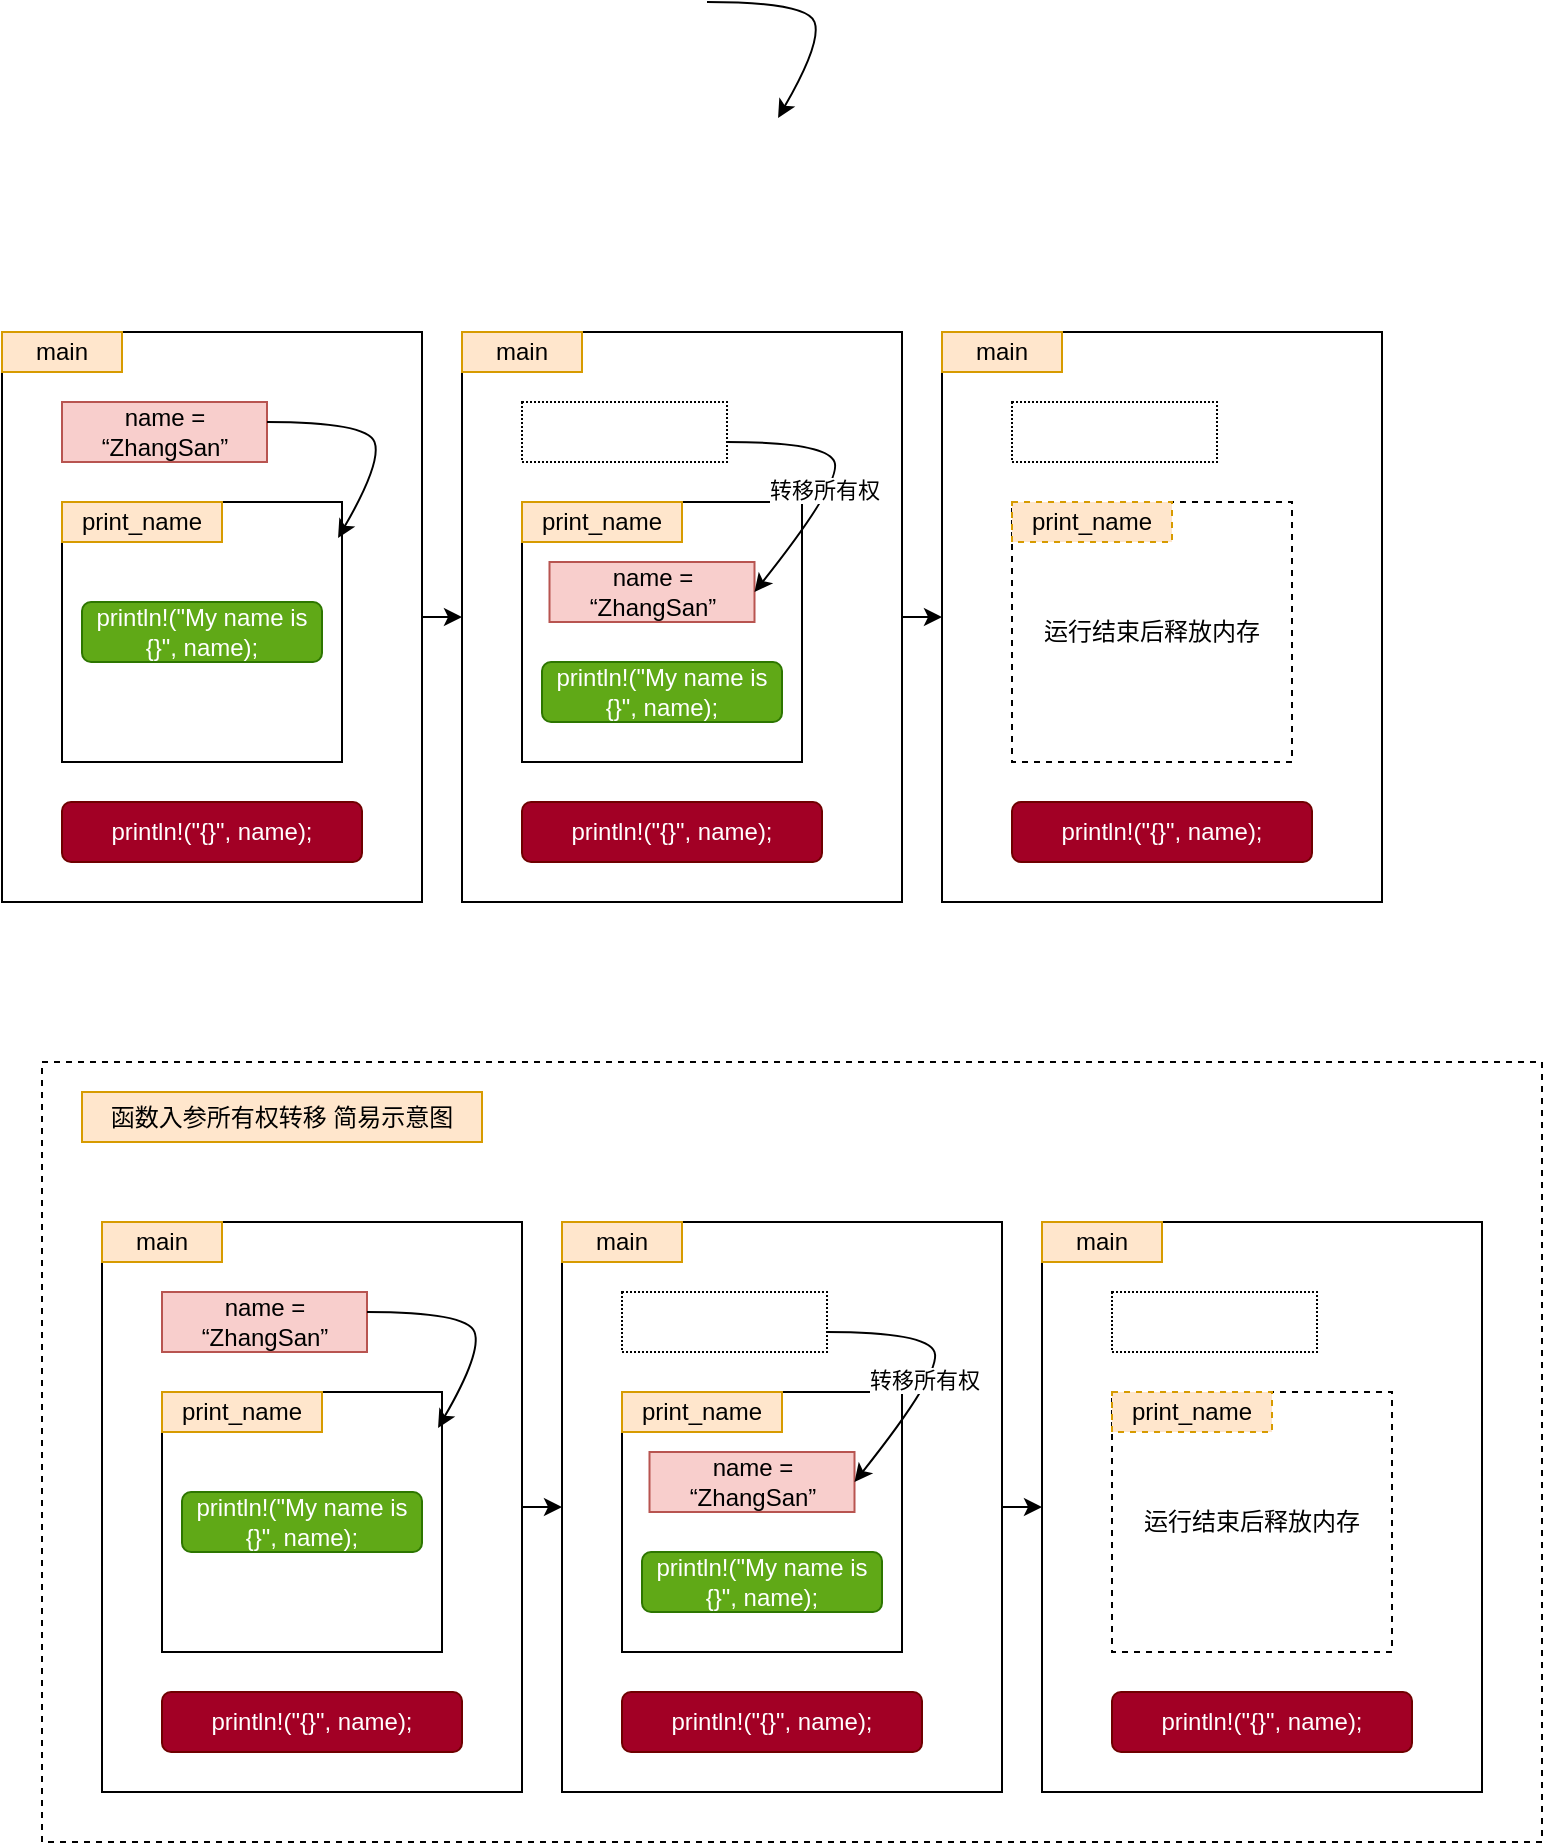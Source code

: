 <mxfile version="20.4.0" type="github">
  <diagram id="28t0JRj2LcRly64PCXJc" name="第 1 页">
    <mxGraphModel dx="1038" dy="634" grid="1" gridSize="10" guides="1" tooltips="1" connect="1" arrows="1" fold="1" page="1" pageScale="1" pageWidth="827" pageHeight="1169" math="0" shadow="0">
      <root>
        <mxCell id="0" />
        <mxCell id="1" parent="0" />
        <mxCell id="t1_hp1SueR0QkUgVIfza-41" style="edgeStyle=orthogonalEdgeStyle;rounded=0;orthogonalLoop=1;jettySize=auto;html=1;exitX=1;exitY=0.5;exitDx=0;exitDy=0;entryX=0;entryY=0.5;entryDx=0;entryDy=0;" edge="1" parent="1" source="t1_hp1SueR0QkUgVIfza-9" target="t1_hp1SueR0QkUgVIfza-14">
          <mxGeometry relative="1" as="geometry" />
        </mxCell>
        <mxCell id="t1_hp1SueR0QkUgVIfza-9" value="" style="rounded=0;whiteSpace=wrap;html=1;" vertex="1" parent="1">
          <mxGeometry x="80" y="205" width="210" height="285" as="geometry" />
        </mxCell>
        <mxCell id="t1_hp1SueR0QkUgVIfza-1" value="" style="rounded=0;whiteSpace=wrap;html=1;" vertex="1" parent="1">
          <mxGeometry x="110" y="290" width="140" height="130" as="geometry" />
        </mxCell>
        <mxCell id="t1_hp1SueR0QkUgVIfza-3" value="name = “ZhangSan”" style="text;html=1;strokeColor=#b85450;fillColor=#f8cecc;align=center;verticalAlign=middle;whiteSpace=wrap;rounded=0;" vertex="1" parent="1">
          <mxGeometry x="110" y="240" width="102.5" height="30" as="geometry" />
        </mxCell>
        <mxCell id="t1_hp1SueR0QkUgVIfza-4" value="main" style="rounded=0;whiteSpace=wrap;html=1;fillColor=#ffe6cc;strokeColor=#d79b00;" vertex="1" parent="1">
          <mxGeometry x="80" y="205" width="60" height="20" as="geometry" />
        </mxCell>
        <mxCell id="t1_hp1SueR0QkUgVIfza-5" value="print_name" style="rounded=0;whiteSpace=wrap;html=1;fillColor=#ffe6cc;strokeColor=#d79b00;" vertex="1" parent="1">
          <mxGeometry x="110" y="290" width="80" height="20" as="geometry" />
        </mxCell>
        <mxCell id="t1_hp1SueR0QkUgVIfza-7" value="println!(&quot;{}&quot;, name);" style="rounded=1;whiteSpace=wrap;html=1;fillColor=#a20025;strokeColor=#6F0000;fontColor=#ffffff;" vertex="1" parent="1">
          <mxGeometry x="110" y="440" width="150" height="30" as="geometry" />
        </mxCell>
        <mxCell id="t1_hp1SueR0QkUgVIfza-8" value="println!(&quot;My name is {}&quot;, name);" style="rounded=1;whiteSpace=wrap;html=1;fillColor=#60a917;strokeColor=#2D7600;fontColor=#ffffff;" vertex="1" parent="1">
          <mxGeometry x="120" y="340" width="120" height="30" as="geometry" />
        </mxCell>
        <mxCell id="t1_hp1SueR0QkUgVIfza-42" style="edgeStyle=orthogonalEdgeStyle;rounded=0;orthogonalLoop=1;jettySize=auto;html=1;exitX=1;exitY=0.5;exitDx=0;exitDy=0;entryX=0;entryY=0.5;entryDx=0;entryDy=0;" edge="1" parent="1" source="t1_hp1SueR0QkUgVIfza-14" target="t1_hp1SueR0QkUgVIfza-23">
          <mxGeometry relative="1" as="geometry" />
        </mxCell>
        <mxCell id="t1_hp1SueR0QkUgVIfza-14" value="" style="rounded=0;whiteSpace=wrap;html=1;" vertex="1" parent="1">
          <mxGeometry x="310" y="205" width="220" height="285" as="geometry" />
        </mxCell>
        <mxCell id="t1_hp1SueR0QkUgVIfza-15" value="" style="rounded=0;whiteSpace=wrap;html=1;" vertex="1" parent="1">
          <mxGeometry x="340" y="290" width="140" height="130" as="geometry" />
        </mxCell>
        <mxCell id="t1_hp1SueR0QkUgVIfza-16" value="name = “ZhangSan”" style="text;html=1;strokeColor=#b85450;fillColor=#f8cecc;align=center;verticalAlign=middle;whiteSpace=wrap;rounded=0;" vertex="1" parent="1">
          <mxGeometry x="353.75" y="320" width="102.5" height="30" as="geometry" />
        </mxCell>
        <mxCell id="t1_hp1SueR0QkUgVIfza-17" value="main" style="rounded=0;whiteSpace=wrap;html=1;fillColor=#ffe6cc;strokeColor=#d79b00;" vertex="1" parent="1">
          <mxGeometry x="310" y="205" width="60" height="20" as="geometry" />
        </mxCell>
        <mxCell id="t1_hp1SueR0QkUgVIfza-18" value="print_name" style="rounded=0;whiteSpace=wrap;html=1;fillColor=#ffe6cc;strokeColor=#d79b00;" vertex="1" parent="1">
          <mxGeometry x="340" y="290" width="80" height="20" as="geometry" />
        </mxCell>
        <mxCell id="t1_hp1SueR0QkUgVIfza-19" value="println!(&quot;{}&quot;, name);" style="rounded=1;whiteSpace=wrap;html=1;fillColor=#a20025;strokeColor=#6F0000;fontColor=#ffffff;" vertex="1" parent="1">
          <mxGeometry x="340" y="440" width="150" height="30" as="geometry" />
        </mxCell>
        <mxCell id="t1_hp1SueR0QkUgVIfza-20" value="println!(&quot;My name is {}&quot;, name);" style="rounded=1;whiteSpace=wrap;html=1;fillColor=#60a917;strokeColor=#2D7600;fontColor=#ffffff;" vertex="1" parent="1">
          <mxGeometry x="350" y="370" width="120" height="30" as="geometry" />
        </mxCell>
        <mxCell id="t1_hp1SueR0QkUgVIfza-23" value="" style="rounded=0;whiteSpace=wrap;html=1;" vertex="1" parent="1">
          <mxGeometry x="550" y="205" width="220" height="285" as="geometry" />
        </mxCell>
        <mxCell id="t1_hp1SueR0QkUgVIfza-26" value="main" style="rounded=0;whiteSpace=wrap;html=1;fillColor=#ffe6cc;strokeColor=#d79b00;" vertex="1" parent="1">
          <mxGeometry x="550" y="205" width="60" height="20" as="geometry" />
        </mxCell>
        <mxCell id="t1_hp1SueR0QkUgVIfza-28" value="println!(&quot;{}&quot;, name);" style="rounded=1;whiteSpace=wrap;html=1;fillColor=#a20025;strokeColor=#6F0000;fontColor=#ffffff;" vertex="1" parent="1">
          <mxGeometry x="585" y="440" width="150" height="30" as="geometry" />
        </mxCell>
        <mxCell id="t1_hp1SueR0QkUgVIfza-30" value="" style="curved=1;endArrow=classic;html=1;rounded=0;entryX=0.986;entryY=0.138;entryDx=0;entryDy=0;entryPerimeter=0;" edge="1" parent="1" target="t1_hp1SueR0QkUgVIfza-1">
          <mxGeometry width="50" height="50" relative="1" as="geometry">
            <mxPoint x="212.5" y="250" as="sourcePoint" />
            <mxPoint x="262.5" y="310" as="targetPoint" />
            <Array as="points">
              <mxPoint x="262.5" y="250" />
              <mxPoint x="270" y="270" />
            </Array>
          </mxGeometry>
        </mxCell>
        <mxCell id="t1_hp1SueR0QkUgVIfza-32" value="" style="text;html=1;align=center;verticalAlign=middle;whiteSpace=wrap;rounded=0;strokeColor=default;dashed=1;dashPattern=1 1;" vertex="1" parent="1">
          <mxGeometry x="340" y="240" width="102.5" height="30" as="geometry" />
        </mxCell>
        <mxCell id="t1_hp1SueR0QkUgVIfza-34" value="" style="curved=1;endArrow=classic;html=1;rounded=0;entryX=0.986;entryY=0.138;entryDx=0;entryDy=0;entryPerimeter=0;" edge="1" parent="1">
          <mxGeometry width="50" height="50" relative="1" as="geometry">
            <mxPoint x="432.5" y="40" as="sourcePoint" />
            <mxPoint x="468.04" y="97.94" as="targetPoint" />
            <Array as="points">
              <mxPoint x="482.5" y="40" />
              <mxPoint x="490" y="60" />
            </Array>
          </mxGeometry>
        </mxCell>
        <mxCell id="t1_hp1SueR0QkUgVIfza-35" value="" style="curved=1;endArrow=classic;html=1;rounded=0;entryX=1;entryY=0.5;entryDx=0;entryDy=0;" edge="1" parent="1" target="t1_hp1SueR0QkUgVIfza-16">
          <mxGeometry width="50" height="50" relative="1" as="geometry">
            <mxPoint x="442.5" y="260" as="sourcePoint" />
            <mxPoint x="442.5" y="340" as="targetPoint" />
            <Array as="points">
              <mxPoint x="492.5" y="260" />
              <mxPoint x="500" y="280" />
            </Array>
          </mxGeometry>
        </mxCell>
        <mxCell id="t1_hp1SueR0QkUgVIfza-37" value="转移所有权" style="edgeLabel;html=1;align=center;verticalAlign=middle;resizable=0;points=[];" vertex="1" connectable="0" parent="t1_hp1SueR0QkUgVIfza-35">
          <mxGeometry x="0.132" y="-5" relative="1" as="geometry">
            <mxPoint as="offset" />
          </mxGeometry>
        </mxCell>
        <mxCell id="t1_hp1SueR0QkUgVIfza-38" value="" style="text;html=1;align=center;verticalAlign=middle;whiteSpace=wrap;rounded=0;strokeColor=default;dashed=1;dashPattern=1 1;" vertex="1" parent="1">
          <mxGeometry x="585" y="240" width="102.5" height="30" as="geometry" />
        </mxCell>
        <mxCell id="t1_hp1SueR0QkUgVIfza-39" value="运行结束后释放内存" style="rounded=0;whiteSpace=wrap;html=1;dashed=1;" vertex="1" parent="1">
          <mxGeometry x="585" y="290" width="140" height="130" as="geometry" />
        </mxCell>
        <mxCell id="t1_hp1SueR0QkUgVIfza-40" value="print_name" style="rounded=0;whiteSpace=wrap;html=1;fillColor=#ffe6cc;strokeColor=#d79b00;dashed=1;" vertex="1" parent="1">
          <mxGeometry x="585" y="290" width="80" height="20" as="geometry" />
        </mxCell>
        <mxCell id="t1_hp1SueR0QkUgVIfza-43" value="" style="rounded=0;whiteSpace=wrap;html=1;dashed=1;strokeColor=default;" vertex="1" parent="1">
          <mxGeometry x="100" y="570" width="750" height="390" as="geometry" />
        </mxCell>
        <mxCell id="t1_hp1SueR0QkUgVIfza-44" value="函数入参所有权转移 简易示意图" style="rounded=0;whiteSpace=wrap;html=1;fillColor=#ffe6cc;strokeColor=#d79b00;" vertex="1" parent="1">
          <mxGeometry x="120" y="585" width="200" height="25" as="geometry" />
        </mxCell>
        <mxCell id="t1_hp1SueR0QkUgVIfza-45" style="edgeStyle=orthogonalEdgeStyle;rounded=0;orthogonalLoop=1;jettySize=auto;html=1;exitX=1;exitY=0.5;exitDx=0;exitDy=0;entryX=0;entryY=0.5;entryDx=0;entryDy=0;" edge="1" parent="1" source="t1_hp1SueR0QkUgVIfza-46" target="t1_hp1SueR0QkUgVIfza-54">
          <mxGeometry relative="1" as="geometry" />
        </mxCell>
        <mxCell id="t1_hp1SueR0QkUgVIfza-46" value="" style="rounded=0;whiteSpace=wrap;html=1;" vertex="1" parent="1">
          <mxGeometry x="130" y="650" width="210" height="285" as="geometry" />
        </mxCell>
        <mxCell id="t1_hp1SueR0QkUgVIfza-47" value="" style="rounded=0;whiteSpace=wrap;html=1;" vertex="1" parent="1">
          <mxGeometry x="160" y="735" width="140" height="130" as="geometry" />
        </mxCell>
        <mxCell id="t1_hp1SueR0QkUgVIfza-48" value="name = “ZhangSan”" style="text;html=1;strokeColor=#b85450;fillColor=#f8cecc;align=center;verticalAlign=middle;whiteSpace=wrap;rounded=0;" vertex="1" parent="1">
          <mxGeometry x="160" y="685" width="102.5" height="30" as="geometry" />
        </mxCell>
        <mxCell id="t1_hp1SueR0QkUgVIfza-49" value="main" style="rounded=0;whiteSpace=wrap;html=1;fillColor=#ffe6cc;strokeColor=#d79b00;" vertex="1" parent="1">
          <mxGeometry x="130" y="650" width="60" height="20" as="geometry" />
        </mxCell>
        <mxCell id="t1_hp1SueR0QkUgVIfza-50" value="print_name" style="rounded=0;whiteSpace=wrap;html=1;fillColor=#ffe6cc;strokeColor=#d79b00;" vertex="1" parent="1">
          <mxGeometry x="160" y="735" width="80" height="20" as="geometry" />
        </mxCell>
        <mxCell id="t1_hp1SueR0QkUgVIfza-51" value="println!(&quot;{}&quot;, name);" style="rounded=1;whiteSpace=wrap;html=1;fillColor=#a20025;strokeColor=#6F0000;fontColor=#ffffff;" vertex="1" parent="1">
          <mxGeometry x="160" y="885" width="150" height="30" as="geometry" />
        </mxCell>
        <mxCell id="t1_hp1SueR0QkUgVIfza-52" value="println!(&quot;My name is {}&quot;, name);" style="rounded=1;whiteSpace=wrap;html=1;fillColor=#60a917;strokeColor=#2D7600;fontColor=#ffffff;" vertex="1" parent="1">
          <mxGeometry x="170" y="785" width="120" height="30" as="geometry" />
        </mxCell>
        <mxCell id="t1_hp1SueR0QkUgVIfza-53" style="edgeStyle=orthogonalEdgeStyle;rounded=0;orthogonalLoop=1;jettySize=auto;html=1;exitX=1;exitY=0.5;exitDx=0;exitDy=0;entryX=0;entryY=0.5;entryDx=0;entryDy=0;" edge="1" parent="1" source="t1_hp1SueR0QkUgVIfza-54" target="t1_hp1SueR0QkUgVIfza-61">
          <mxGeometry relative="1" as="geometry" />
        </mxCell>
        <mxCell id="t1_hp1SueR0QkUgVIfza-54" value="" style="rounded=0;whiteSpace=wrap;html=1;" vertex="1" parent="1">
          <mxGeometry x="360" y="650" width="220" height="285" as="geometry" />
        </mxCell>
        <mxCell id="t1_hp1SueR0QkUgVIfza-55" value="" style="rounded=0;whiteSpace=wrap;html=1;" vertex="1" parent="1">
          <mxGeometry x="390" y="735" width="140" height="130" as="geometry" />
        </mxCell>
        <mxCell id="t1_hp1SueR0QkUgVIfza-56" value="name = “ZhangSan”" style="text;html=1;strokeColor=#b85450;fillColor=#f8cecc;align=center;verticalAlign=middle;whiteSpace=wrap;rounded=0;" vertex="1" parent="1">
          <mxGeometry x="403.75" y="765" width="102.5" height="30" as="geometry" />
        </mxCell>
        <mxCell id="t1_hp1SueR0QkUgVIfza-57" value="main" style="rounded=0;whiteSpace=wrap;html=1;fillColor=#ffe6cc;strokeColor=#d79b00;" vertex="1" parent="1">
          <mxGeometry x="360" y="650" width="60" height="20" as="geometry" />
        </mxCell>
        <mxCell id="t1_hp1SueR0QkUgVIfza-58" value="print_name" style="rounded=0;whiteSpace=wrap;html=1;fillColor=#ffe6cc;strokeColor=#d79b00;" vertex="1" parent="1">
          <mxGeometry x="390" y="735" width="80" height="20" as="geometry" />
        </mxCell>
        <mxCell id="t1_hp1SueR0QkUgVIfza-59" value="println!(&quot;{}&quot;, name);" style="rounded=1;whiteSpace=wrap;html=1;fillColor=#a20025;strokeColor=#6F0000;fontColor=#ffffff;" vertex="1" parent="1">
          <mxGeometry x="390" y="885" width="150" height="30" as="geometry" />
        </mxCell>
        <mxCell id="t1_hp1SueR0QkUgVIfza-60" value="println!(&quot;My name is {}&quot;, name);" style="rounded=1;whiteSpace=wrap;html=1;fillColor=#60a917;strokeColor=#2D7600;fontColor=#ffffff;" vertex="1" parent="1">
          <mxGeometry x="400" y="815" width="120" height="30" as="geometry" />
        </mxCell>
        <mxCell id="t1_hp1SueR0QkUgVIfza-61" value="" style="rounded=0;whiteSpace=wrap;html=1;" vertex="1" parent="1">
          <mxGeometry x="600" y="650" width="220" height="285" as="geometry" />
        </mxCell>
        <mxCell id="t1_hp1SueR0QkUgVIfza-62" value="main" style="rounded=0;whiteSpace=wrap;html=1;fillColor=#ffe6cc;strokeColor=#d79b00;" vertex="1" parent="1">
          <mxGeometry x="600" y="650" width="60" height="20" as="geometry" />
        </mxCell>
        <mxCell id="t1_hp1SueR0QkUgVIfza-63" value="println!(&quot;{}&quot;, name);" style="rounded=1;whiteSpace=wrap;html=1;fillColor=#a20025;strokeColor=#6F0000;fontColor=#ffffff;" vertex="1" parent="1">
          <mxGeometry x="635" y="885" width="150" height="30" as="geometry" />
        </mxCell>
        <mxCell id="t1_hp1SueR0QkUgVIfza-64" value="" style="curved=1;endArrow=classic;html=1;rounded=0;entryX=0.986;entryY=0.138;entryDx=0;entryDy=0;entryPerimeter=0;" edge="1" parent="1" target="t1_hp1SueR0QkUgVIfza-47">
          <mxGeometry width="50" height="50" relative="1" as="geometry">
            <mxPoint x="262.5" y="695" as="sourcePoint" />
            <mxPoint x="312.5" y="755" as="targetPoint" />
            <Array as="points">
              <mxPoint x="312.5" y="695" />
              <mxPoint x="320" y="715" />
            </Array>
          </mxGeometry>
        </mxCell>
        <mxCell id="t1_hp1SueR0QkUgVIfza-65" value="" style="text;html=1;align=center;verticalAlign=middle;whiteSpace=wrap;rounded=0;strokeColor=default;dashed=1;dashPattern=1 1;" vertex="1" parent="1">
          <mxGeometry x="390" y="685" width="102.5" height="30" as="geometry" />
        </mxCell>
        <mxCell id="t1_hp1SueR0QkUgVIfza-66" value="" style="curved=1;endArrow=classic;html=1;rounded=0;entryX=1;entryY=0.5;entryDx=0;entryDy=0;" edge="1" parent="1" target="t1_hp1SueR0QkUgVIfza-56">
          <mxGeometry width="50" height="50" relative="1" as="geometry">
            <mxPoint x="492.5" y="705" as="sourcePoint" />
            <mxPoint x="492.5" y="785" as="targetPoint" />
            <Array as="points">
              <mxPoint x="542.5" y="705" />
              <mxPoint x="550" y="725" />
            </Array>
          </mxGeometry>
        </mxCell>
        <mxCell id="t1_hp1SueR0QkUgVIfza-67" value="转移所有权" style="edgeLabel;html=1;align=center;verticalAlign=middle;resizable=0;points=[];" vertex="1" connectable="0" parent="t1_hp1SueR0QkUgVIfza-66">
          <mxGeometry x="0.132" y="-5" relative="1" as="geometry">
            <mxPoint as="offset" />
          </mxGeometry>
        </mxCell>
        <mxCell id="t1_hp1SueR0QkUgVIfza-68" value="" style="text;html=1;align=center;verticalAlign=middle;whiteSpace=wrap;rounded=0;strokeColor=default;dashed=1;dashPattern=1 1;" vertex="1" parent="1">
          <mxGeometry x="635" y="685" width="102.5" height="30" as="geometry" />
        </mxCell>
        <mxCell id="t1_hp1SueR0QkUgVIfza-69" value="运行结束后释放内存" style="rounded=0;whiteSpace=wrap;html=1;dashed=1;" vertex="1" parent="1">
          <mxGeometry x="635" y="735" width="140" height="130" as="geometry" />
        </mxCell>
        <mxCell id="t1_hp1SueR0QkUgVIfza-70" value="print_name" style="rounded=0;whiteSpace=wrap;html=1;fillColor=#ffe6cc;strokeColor=#d79b00;dashed=1;" vertex="1" parent="1">
          <mxGeometry x="635" y="735" width="80" height="20" as="geometry" />
        </mxCell>
      </root>
    </mxGraphModel>
  </diagram>
</mxfile>
